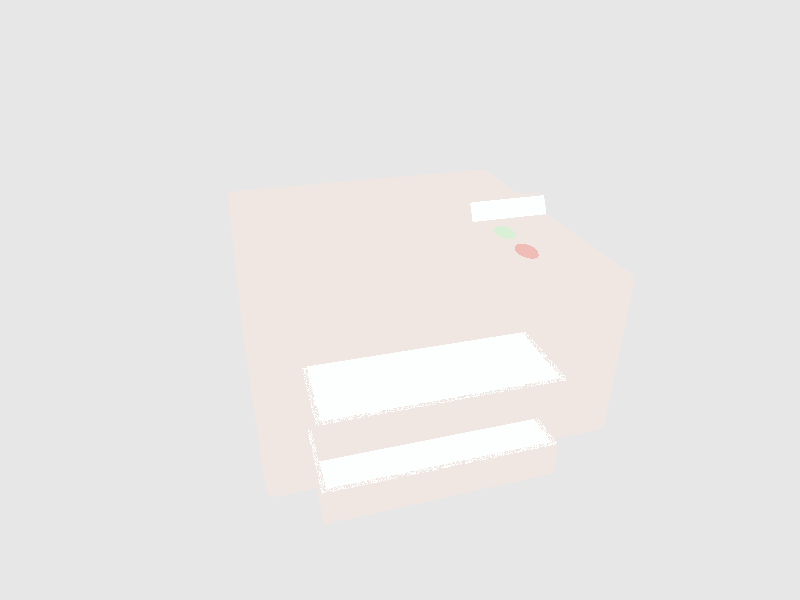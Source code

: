 //
// Gate Logo
// by Jeffery P. Hansen
//

//global_settings { assumed_gamma 2.2 }

#include "shapes.inc"
#include "chars.inc"
#include "colors.inc"
#include "textures.inc"

#declare Plastic_Text =
  texture {
    pigment { rgb <.87, .8, .77>  }
    normal {
	bozo 0.05
	scale .1
   }
    finish {
      specular 0.05
      roughness 0.1
      ambient 0.6
//      diffuse 0.9
      reflection 0.01
    }
  }

#declare GreenPlastic_Text =
  texture {
    pigment { rgb <.7, .87, .67>  }
    normal {
	bozo 0.05
	scale .1
   }
    finish {
      specular 0.05
      roughness 0.1
      ambient 0.6
//      diffuse 0.9
      reflection 0.01
    }
  }

#declare RedPlastic_Text =
  texture {
    pigment { rgb <.87, .5, .47>  }
    normal {
	bozo 0.05
	scale .1
   }
    finish {
      specular 0.05
      roughness 0.1
      ambient 0.6
//      diffuse 0.9
      reflection 0.01
    }
  }

#declare DarkPlastic_Text =
  texture {
    pigment { rgb <0.7*.87, 0.7*.8, 0.7*.77>  }
    normal {
	bozo 0.05
	scale .1
   }
    finish {
      specular 0.05
      roughness 0.1
      ambient 0.6
//      diffuse 0.9
      reflection 0.01
    }
  }


#declare Paper_Text =
  texture {
    pigment { rgb <1,0.95,0.95>  }
    finish {
      specular 0.1
      roughness 0.1
      ambient 0.2
      diffuse 0.2
    }
  }

#macro Paper(W,H,D)
  union {

    box { <-W/2,-H/2,-D/2>, <W/2, H/2, D/2> }

    texture { Paper_Text }
  }
#end

//
// A cut-out the same size as a tray
//
#macro TrayForm(W,H,D)
  object {
       box { <-TW/2,-TH/2,-TD/2>, <TW/2,TH/2,TD/2>  }
  }
#end

#macro Tray(W,H,D) 
  union {
    #local X = 0.25;
    #local Q = 0.25;

    intersection {
      box { <-W/2,-H/2,-D/2>, <W/2,H/2,D/2> }
      box { <-W/2+X,-H/2+X,-D/2+X>, <W/2-X,H,D/2> inverse}
      texture { Plastic_Text } 
    }

    box { <-W/2,H/2-Q,-D/2>, <W/2,H/2,D/2> texture { NBglass } }

    object { Paper(W*.8,H*.8,D*.8)  }

  }
#end

#macro OutputWell(W,H,D)
  union {
    #local Q = 5;
    #local HH1 = -0.5;
    #local HH2 = -2;
    intersection {
      plane { z, D/2 rotate -10*x }
      plane { z, -D/2 inverse }
      plane { y, -H/2 inverse rotate 30*x }
      plane { x, W/2  }
      plane { x, -W/2 inverse  }
      plane { y, H/2 }
    }
    box { <-W/2*.9,HH1,D/2> , <W/2*.9,HH2,D/2 + Q> }
  }
#end

#macro RoundBox(W,H,D,R)
  union {
    sphere { <-W,-H,-D>, R }
    sphere { <-W,-H,D>, R }
    sphere { <-W,H,-D>, R }
    sphere { <-W,H,D>, R }
    sphere { <W,-H,-D>, R }
    sphere { <W,-H,D>, R }
    sphere { <W,H,-D>, R }
    sphere { <W,H,D>, R }

    cylinder { -W*x, W*x, R translate <0,H,D> }
    cylinder { -W*x, W*x, R translate <0,H,-D> }
    cylinder { -W*x, W*x, R translate <0,-H,D> }
    cylinder { -W*x, W*x, R translate <0,-H,-D> }

    cylinder { -D*z, D*z, R translate <W,H,0> }
    cylinder { -D*z, D*z, R translate <-W,H,0> }
    cylinder { -D*z, D*z, R translate <W,-H,0> }
    cylinder { -D*z, D*z, R translate <-W,-H,0> }

    cylinder { -H*y, H*y, R translate <W,0,D> }
    cylinder { -H*y, H*y, R translate <-W,0,D> }
    cylinder { -H*y, H*y, R translate <W,0,-D> }
    cylinder { -H*y, H*y, R translate <-W,0,-D> }

    box { <-W,-H-R,-D>, <W,H+R,D> }
    box { <-W,-H,-D-R>, <W,H,D+R> }
    box { <-W-R,-H,-D>, <W+R,H,D> }
  }
#end

#macro Display(W,H,D)
  union {
    box { <-W/2, -H/2, -D/2>, <W/2,H/2,D/2>     texture { Plastic_Text } }
    union {
//      box { <-W/2,H/5 , -D/2>, <-W/2+2,-H/5,-D/2-0.25>    texture { DarkPlastic_Text } }
//      box { <W/2-2,H/5 , -D/2>, <W/2,-H/5,-D/2-0.25>    texture { DarkPlastic_Text } }

      box { <-W/2,H/5 , -D/2>, <W/2,-H/5,-D/2-0.25>    texture { DarkPlastic_Text } }

      box { <-W/2,H/5 , -D/2>, <W/2,-H/5,-D/2-0.5>     texture { NBglass } }
      translate 0.2*H*y
    }
  }
#end

#declare Buttons =
  union {
    sphere { <0,0,0>, 1 scale <0.6,0.3,1> translate <-1,0,0> texture {GreenPlastic_Text}}
    sphere { <0,0,0>, 1 scale <0.6,0.3,1> translate <-1,0,-3>   texture {RedPlastic_Text}}

    #local d = 0;
    #while ( d < 4 )
      sphere { <0,0,0>, 1 scale <0.6,0.3,0.1> translate <1,0,-d> texture { Plastic_Text}}
      #local d = d + 1;
    #end
  }


#declare Printer =
  union {
    #local W = 20;
    #local H = 10;
    #local D = 20;
    #local TW = 12;
    #local TH = 2;
    #local TD = 10;
    #local Tout = -(D/2);
    #local T1y = 2;
    #local T2y = -2;
    #local Xshft = -2;
    #local R = 0.5;

    // main box
    intersection {
       RoundBox(W/2,H/2,D/2,R)
//       box { <-W/2,-H/2,-D/2>, <W/2,H/2,D/2> }
       object { TrayForm(TW,TH,TD) inverse translate <Xshft,T1y,Tout> }
       object { TrayForm(TW,TH,TD) inverse translate <Xshft,T2y,Tout> }
       object { OutputWell(TW,H*0.7,D*0.5) inverse translate <Xshft,H/2,0> }

       texture { Plastic_Text }
    }

    object { Buttons translate <W/2-3,H/2 + R,-3> }

    object { Display(5,3,3) rotate x*30 translate <(W/2-3),H/2,0> }
    
    object { Tray(TW,TH,TD) translate <Xshft,T1y,Tout> }
    object { Tray(TW,TH,TD) translate <Xshft,T2y,Tout> }
  }

object { Printer }

//OutputWell(20,10,20)


sky_sphere {
  pigment {
      colour red 0.8 green 0.8 blue 0.8
//    colour red 0.0 green 0.0 blue 1.0
  }
}


//
// Where are we anyway?
//
camera {
  location  <-10.0, 20.0, -35>
//  location  <15.0, 30.0, 0>

  look_at <0.0, 0.0,  0.0>
}

light_source {
  <100,200, -300>
  colour White *1
}
